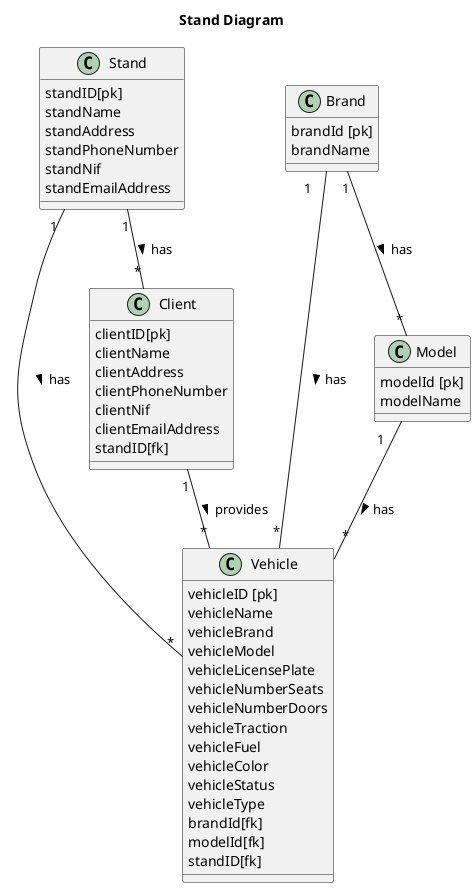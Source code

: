 @startuml

'left to right direction
top to bottom direction

title Stand Diagram

class Vehicle {
vehicleID [pk]
vehicleName
vehicleBrand
vehicleModel
vehicleLicensePlate
vehicleNumberSeats
vehicleNumberDoors
vehicleTraction
vehicleFuel
vehicleColor
vehicleStatus
vehicleType
brandId[fk]
modelId[fk]
standID[fk]
}

class Client {
clientID[pk]
clientName
clientAddress
clientPhoneNumber
clientNif
clientEmailAddress
standID[fk]
}

class Stand {
standID[pk]
standName
standAddress
standPhoneNumber
standNif
standEmailAddress
}

class Brand {
brandId [pk]
brandName
}


class Model {
modelId [pk]
modelName
}



Stand "1 " --down "       *"Vehicle : has >
Client "1" --down "         *"Vehicle : provides >
Stand "1" --down "*"Client : has >
Brand "1    " --down "*"Vehicle : has >
Model "1    " --down "*"Vehicle : has >
Brand "1" --down "       *"Model : has >

@enduml